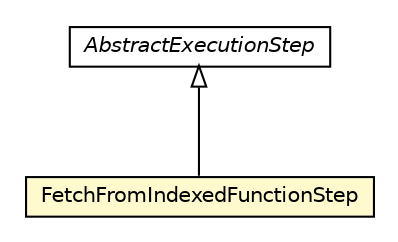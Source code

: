 #!/usr/local/bin/dot
#
# Class diagram 
# Generated by UMLGraph version R5_6-24-gf6e263 (http://www.umlgraph.org/)
#

digraph G {
	edge [fontname="Helvetica",fontsize=10,labelfontname="Helvetica",labelfontsize=10];
	node [fontname="Helvetica",fontsize=10,shape=plaintext];
	nodesep=0.25;
	ranksep=0.5;
	// com.orientechnologies.orient.core.sql.executor.AbstractExecutionStep
	c983497 [label=<<table title="com.orientechnologies.orient.core.sql.executor.AbstractExecutionStep" border="0" cellborder="1" cellspacing="0" cellpadding="2" port="p" href="./AbstractExecutionStep.html">
		<tr><td><table border="0" cellspacing="0" cellpadding="1">
<tr><td align="center" balign="center"><font face="Helvetica-Oblique"> AbstractExecutionStep </font></td></tr>
		</table></td></tr>
		</table>>, URL="./AbstractExecutionStep.html", fontname="Helvetica", fontcolor="black", fontsize=10.0];
	// com.orientechnologies.orient.core.sql.executor.FetchFromIndexedFunctionStep
	c983506 [label=<<table title="com.orientechnologies.orient.core.sql.executor.FetchFromIndexedFunctionStep" border="0" cellborder="1" cellspacing="0" cellpadding="2" port="p" bgcolor="lemonChiffon" href="./FetchFromIndexedFunctionStep.html">
		<tr><td><table border="0" cellspacing="0" cellpadding="1">
<tr><td align="center" balign="center"> FetchFromIndexedFunctionStep </td></tr>
		</table></td></tr>
		</table>>, URL="./FetchFromIndexedFunctionStep.html", fontname="Helvetica", fontcolor="black", fontsize=10.0];
	//com.orientechnologies.orient.core.sql.executor.FetchFromIndexedFunctionStep extends com.orientechnologies.orient.core.sql.executor.AbstractExecutionStep
	c983497:p -> c983506:p [dir=back,arrowtail=empty];
}

